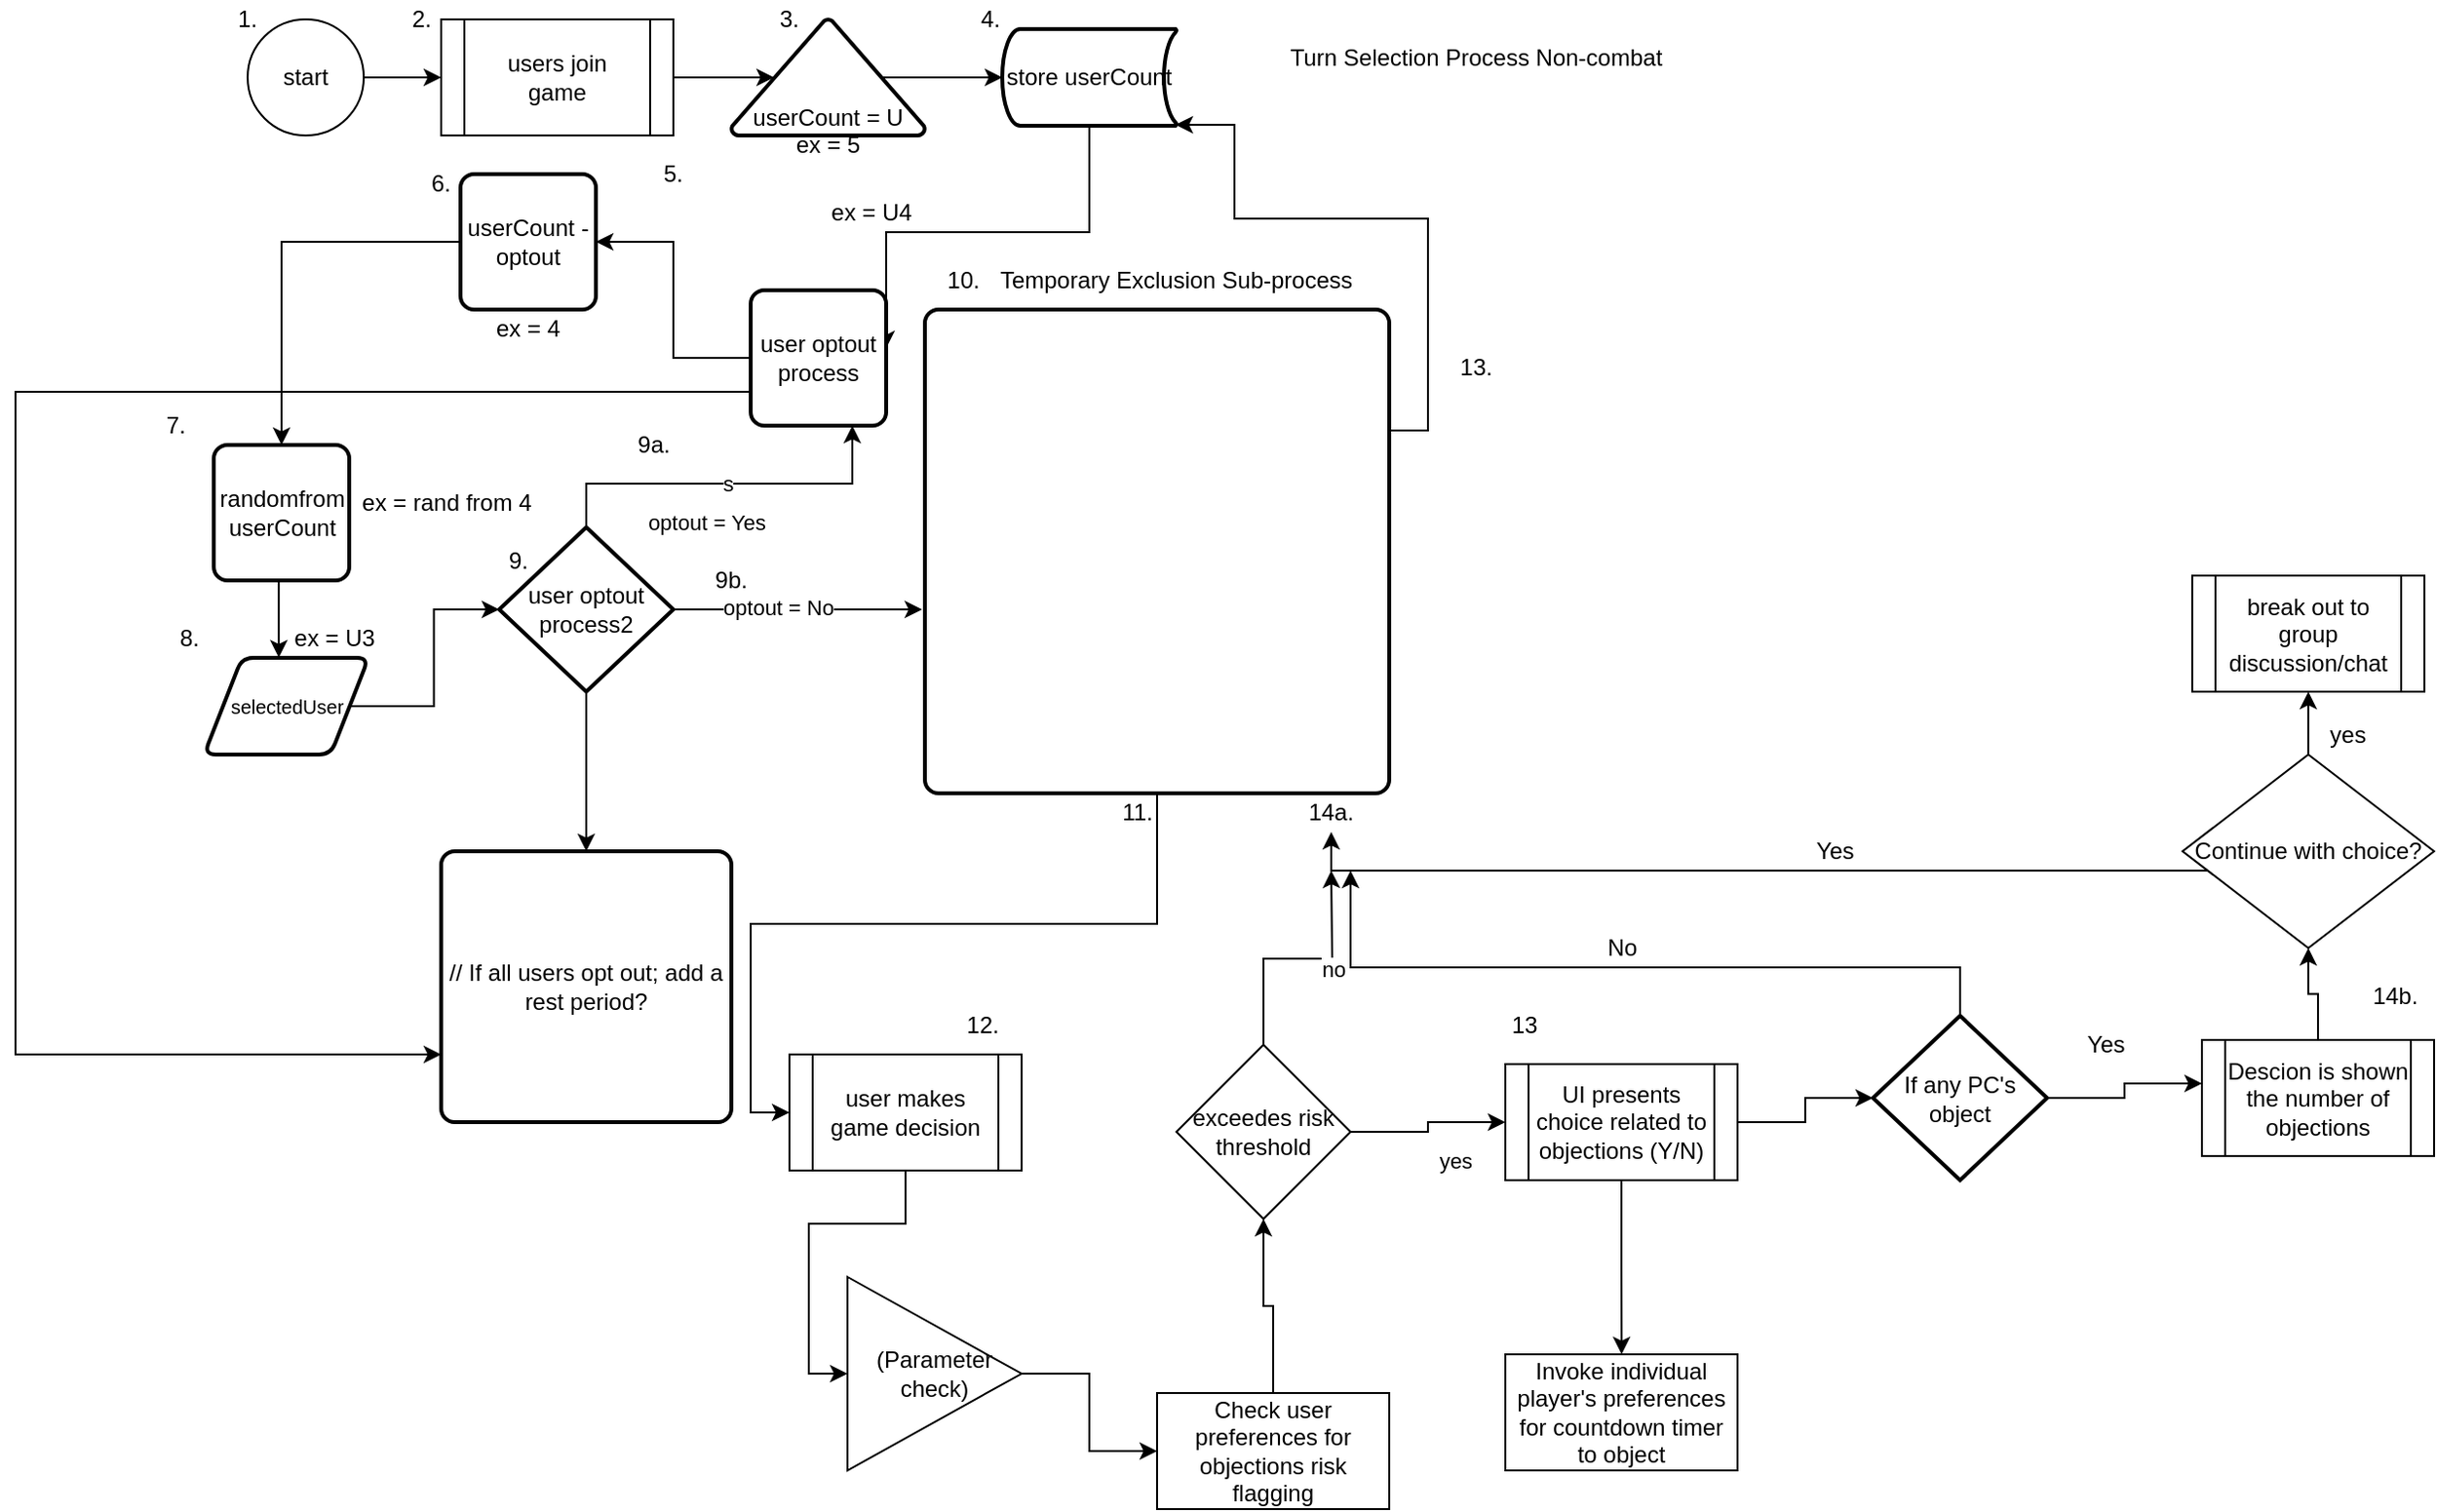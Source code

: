 <mxfile version="13.7.9" type="device"><diagram id="oWCx_M5No-wxquVbjRHU" name="Page-1"><mxGraphModel dx="2489" dy="822" grid="1" gridSize="10" guides="1" tooltips="1" connect="1" arrows="1" fold="1" page="1" pageScale="1" pageWidth="827" pageHeight="1169" math="0" shadow="0"><root><mxCell id="0"/><mxCell id="1" parent="0"/><mxCell id="B80tYZxgnYKz1QoP1Cwe-1" value="Turn Selection Process Non-combat" style="text;html=1;strokeColor=none;fillColor=none;align=center;verticalAlign=middle;whiteSpace=wrap;rounded=0;" parent="1" vertex="1"><mxGeometry x="510" y="20" width="270" height="20" as="geometry"/></mxCell><mxCell id="B80tYZxgnYKz1QoP1Cwe-8" style="edgeStyle=orthogonalEdgeStyle;rounded=0;orthogonalLoop=1;jettySize=auto;html=1;entryX=0;entryY=0.5;entryDx=0;entryDy=0;" parent="1" source="B80tYZxgnYKz1QoP1Cwe-3" target="B80tYZxgnYKz1QoP1Cwe-7" edge="1"><mxGeometry relative="1" as="geometry"/></mxCell><mxCell id="B80tYZxgnYKz1QoP1Cwe-3" value="start" style="ellipse;whiteSpace=wrap;html=1;aspect=fixed;" parent="1" vertex="1"><mxGeometry x="10" y="10" width="60" height="60" as="geometry"/></mxCell><mxCell id="B80tYZxgnYKz1QoP1Cwe-10" style="edgeStyle=orthogonalEdgeStyle;rounded=0;orthogonalLoop=1;jettySize=auto;html=1;exitX=0.78;exitY=0.5;exitDx=0;exitDy=0;exitPerimeter=0;entryX=0;entryY=0.5;entryDx=0;entryDy=0;entryPerimeter=0;" parent="1" source="B80tYZxgnYKz1QoP1Cwe-4" target="B80tYZxgnYKz1QoP1Cwe-5" edge="1"><mxGeometry relative="1" as="geometry"/></mxCell><mxCell id="B80tYZxgnYKz1QoP1Cwe-4" value="userCount = U" style="strokeWidth=2;html=1;shape=mxgraph.flowchart.extract_or_measurement;whiteSpace=wrap;verticalAlign=bottom;" parent="1" vertex="1"><mxGeometry x="260" y="10" width="100" height="60" as="geometry"/></mxCell><mxCell id="B80tYZxgnYKz1QoP1Cwe-24" style="edgeStyle=orthogonalEdgeStyle;rounded=0;orthogonalLoop=1;jettySize=auto;html=1;entryX=1;entryY=0.429;entryDx=0;entryDy=0;entryPerimeter=0;" parent="1" source="B80tYZxgnYKz1QoP1Cwe-5" target="B80tYZxgnYKz1QoP1Cwe-23" edge="1"><mxGeometry relative="1" as="geometry"><Array as="points"><mxPoint x="445" y="120"/></Array></mxGeometry></mxCell><mxCell id="B80tYZxgnYKz1QoP1Cwe-5" value="store userCount" style="strokeWidth=2;html=1;shape=mxgraph.flowchart.stored_data;whiteSpace=wrap;" parent="1" vertex="1"><mxGeometry x="400" y="15" width="90" height="50" as="geometry"/></mxCell><mxCell id="B80tYZxgnYKz1QoP1Cwe-9" style="edgeStyle=orthogonalEdgeStyle;rounded=0;orthogonalLoop=1;jettySize=auto;html=1;entryX=0.22;entryY=0.5;entryDx=0;entryDy=0;entryPerimeter=0;" parent="1" source="B80tYZxgnYKz1QoP1Cwe-7" target="B80tYZxgnYKz1QoP1Cwe-4" edge="1"><mxGeometry relative="1" as="geometry"><mxPoint x="250" y="40" as="targetPoint"/></mxGeometry></mxCell><mxCell id="B80tYZxgnYKz1QoP1Cwe-7" value="&lt;div&gt;users join &lt;br&gt;&lt;/div&gt;&lt;div&gt;game&lt;/div&gt;" style="shape=process;whiteSpace=wrap;html=1;backgroundOutline=1;" parent="1" vertex="1"><mxGeometry x="110" y="10" width="120" height="60" as="geometry"/></mxCell><mxCell id="B80tYZxgnYKz1QoP1Cwe-21" style="edgeStyle=orthogonalEdgeStyle;rounded=0;orthogonalLoop=1;jettySize=auto;html=1;entryX=0.454;entryY=-0.003;entryDx=0;entryDy=0;entryPerimeter=0;" parent="1" source="B80tYZxgnYKz1QoP1Cwe-11" target="B80tYZxgnYKz1QoP1Cwe-17" edge="1"><mxGeometry relative="1" as="geometry"><Array as="points"><mxPoint x="45" y="270"/><mxPoint x="44" y="270"/></Array></mxGeometry></mxCell><mxCell id="B80tYZxgnYKz1QoP1Cwe-11" value="randomfrom userCount" style="rounded=1;whiteSpace=wrap;html=1;absoluteArcSize=1;arcSize=14;strokeWidth=2;" parent="1" vertex="1"><mxGeometry x="-7.5" y="230" width="70" height="70" as="geometry"/></mxCell><mxCell id="bzGtWMYTgqq_oHbvVR3t-2" style="edgeStyle=orthogonalEdgeStyle;rounded=0;orthogonalLoop=1;jettySize=auto;html=1;entryX=0;entryY=0.5;entryDx=0;entryDy=0;" parent="1" source="B80tYZxgnYKz1QoP1Cwe-15" target="bzGtWMYTgqq_oHbvVR3t-1" edge="1"><mxGeometry relative="1" as="geometry"/></mxCell><mxCell id="UlQVZLmfVftrrOcNHDtC-3" style="edgeStyle=orthogonalEdgeStyle;rounded=0;orthogonalLoop=1;jettySize=auto;html=1;exitX=1;exitY=0.25;exitDx=0;exitDy=0;entryX=0.995;entryY=0.99;entryDx=0;entryDy=0;entryPerimeter=0;" parent="1" source="B80tYZxgnYKz1QoP1Cwe-15" target="B80tYZxgnYKz1QoP1Cwe-5" edge="1"><mxGeometry relative="1" as="geometry"><mxPoint x="670" y="70" as="targetPoint"/><Array as="points"><mxPoint x="620" y="223"/><mxPoint x="620" y="113"/><mxPoint x="520" y="113"/><mxPoint x="520" y="65"/></Array></mxGeometry></mxCell><mxCell id="B80tYZxgnYKz1QoP1Cwe-15" value="" style="rounded=1;whiteSpace=wrap;html=1;absoluteArcSize=1;arcSize=14;strokeWidth=2;" parent="1" vertex="1"><mxGeometry x="360" y="160" width="240" height="250" as="geometry"/></mxCell><mxCell id="B80tYZxgnYKz1QoP1Cwe-16" value="Temporary Exclusion Sub-process" style="text;html=1;strokeColor=none;fillColor=none;align=center;verticalAlign=middle;whiteSpace=wrap;rounded=0;" parent="1" vertex="1"><mxGeometry x="360" y="135" width="260" height="20" as="geometry"/></mxCell><mxCell id="B80tYZxgnYKz1QoP1Cwe-35" style="edgeStyle=orthogonalEdgeStyle;rounded=0;orthogonalLoop=1;jettySize=auto;html=1;exitX=1;exitY=0.5;exitDx=0;exitDy=0;entryX=0;entryY=0.5;entryDx=0;entryDy=0;entryPerimeter=0;" parent="1" source="B80tYZxgnYKz1QoP1Cwe-17" target="B80tYZxgnYKz1QoP1Cwe-34" edge="1"><mxGeometry relative="1" as="geometry"/></mxCell><mxCell id="B80tYZxgnYKz1QoP1Cwe-17" value="&lt;div style=&quot;font-size: 10px&quot;&gt;&lt;font style=&quot;font-size: 10px&quot;&gt;selectedUser&lt;/font&gt;&lt;/div&gt;" style="shape=parallelogram;html=1;strokeWidth=2;perimeter=parallelogramPerimeter;whiteSpace=wrap;rounded=1;arcSize=12;size=0.23;" parent="1" vertex="1"><mxGeometry x="-12.5" y="340" width="85" height="50" as="geometry"/></mxCell><mxCell id="B80tYZxgnYKz1QoP1Cwe-18" value="ex = U3" style="text;html=1;strokeColor=none;fillColor=none;align=center;verticalAlign=middle;whiteSpace=wrap;rounded=0;" parent="1" vertex="1"><mxGeometry x="30" y="320" width="50" height="20" as="geometry"/></mxCell><mxCell id="B80tYZxgnYKz1QoP1Cwe-19" value="ex = 5" style="text;html=1;strokeColor=none;fillColor=none;align=center;verticalAlign=middle;whiteSpace=wrap;rounded=0;" parent="1" vertex="1"><mxGeometry x="290" y="65" width="40" height="20" as="geometry"/></mxCell><mxCell id="B80tYZxgnYKz1QoP1Cwe-28" style="edgeStyle=orthogonalEdgeStyle;rounded=0;orthogonalLoop=1;jettySize=auto;html=1;entryX=1;entryY=0.5;entryDx=0;entryDy=0;" parent="1" source="B80tYZxgnYKz1QoP1Cwe-23" target="B80tYZxgnYKz1QoP1Cwe-27" edge="1"><mxGeometry relative="1" as="geometry"/></mxCell><mxCell id="UlQVZLmfVftrrOcNHDtC-11" style="edgeStyle=orthogonalEdgeStyle;rounded=0;orthogonalLoop=1;jettySize=auto;html=1;entryX=0;entryY=0.75;entryDx=0;entryDy=0;exitX=0;exitY=0.75;exitDx=0;exitDy=0;" parent="1" source="B80tYZxgnYKz1QoP1Cwe-23" target="UlQVZLmfVftrrOcNHDtC-8" edge="1"><mxGeometry relative="1" as="geometry"><mxPoint x="-110" y="550" as="targetPoint"/><mxPoint x="185" y="200" as="sourcePoint"/><Array as="points"><mxPoint x="-110" y="203"/><mxPoint x="-110" y="545"/></Array></mxGeometry></mxCell><mxCell id="B80tYZxgnYKz1QoP1Cwe-23" value="user optout process" style="rounded=1;whiteSpace=wrap;html=1;absoluteArcSize=1;arcSize=14;strokeWidth=2;" parent="1" vertex="1"><mxGeometry x="270" y="150" width="70" height="70" as="geometry"/></mxCell><mxCell id="B80tYZxgnYKz1QoP1Cwe-29" style="edgeStyle=orthogonalEdgeStyle;rounded=0;orthogonalLoop=1;jettySize=auto;html=1;entryX=0.5;entryY=0;entryDx=0;entryDy=0;" parent="1" source="B80tYZxgnYKz1QoP1Cwe-27" target="B80tYZxgnYKz1QoP1Cwe-11" edge="1"><mxGeometry relative="1" as="geometry"/></mxCell><mxCell id="B80tYZxgnYKz1QoP1Cwe-27" value="userCount - optout" style="rounded=1;whiteSpace=wrap;html=1;absoluteArcSize=1;arcSize=14;strokeWidth=2;" parent="1" vertex="1"><mxGeometry x="120" y="90" width="70" height="70" as="geometry"/></mxCell><mxCell id="B80tYZxgnYKz1QoP1Cwe-30" value="ex = U4" style="text;html=1;strokeColor=none;fillColor=none;align=center;verticalAlign=middle;whiteSpace=wrap;rounded=0;" parent="1" vertex="1"><mxGeometry x="310" y="100" width="45" height="20" as="geometry"/></mxCell><mxCell id="B80tYZxgnYKz1QoP1Cwe-31" value="&lt;div&gt;ex = 4&lt;/div&gt;" style="text;html=1;strokeColor=none;fillColor=none;align=center;verticalAlign=middle;whiteSpace=wrap;rounded=0;" parent="1" vertex="1"><mxGeometry x="135" y="160" width="40" height="20" as="geometry"/></mxCell><mxCell id="B80tYZxgnYKz1QoP1Cwe-32" value="ex = rand from 4" style="text;html=1;strokeColor=none;fillColor=none;align=center;verticalAlign=middle;whiteSpace=wrap;rounded=0;" parent="1" vertex="1"><mxGeometry x="62.5" y="250" width="100" height="20" as="geometry"/></mxCell><mxCell id="B80tYZxgnYKz1QoP1Cwe-36" value="s" style="edgeStyle=orthogonalEdgeStyle;rounded=0;orthogonalLoop=1;jettySize=auto;html=1;entryX=0.75;entryY=1;entryDx=0;entryDy=0;" parent="1" source="B80tYZxgnYKz1QoP1Cwe-34" target="B80tYZxgnYKz1QoP1Cwe-23" edge="1"><mxGeometry relative="1" as="geometry"><mxPoint x="340" y="250" as="targetPoint"/><Array as="points"><mxPoint x="185" y="250"/><mxPoint x="323" y="250"/></Array></mxGeometry></mxCell><mxCell id="B80tYZxgnYKz1QoP1Cwe-37" value="optout = Yes" style="edgeLabel;html=1;align=center;verticalAlign=middle;resizable=0;points=[];" parent="B80tYZxgnYKz1QoP1Cwe-36" vertex="1" connectable="0"><mxGeometry x="-0.183" relative="1" as="geometry"><mxPoint x="6.5" y="20" as="offset"/></mxGeometry></mxCell><mxCell id="B80tYZxgnYKz1QoP1Cwe-38" style="edgeStyle=orthogonalEdgeStyle;rounded=0;orthogonalLoop=1;jettySize=auto;html=1;entryX=-0.006;entryY=0.62;entryDx=0;entryDy=0;entryPerimeter=0;" parent="1" source="B80tYZxgnYKz1QoP1Cwe-34" target="B80tYZxgnYKz1QoP1Cwe-15" edge="1"><mxGeometry relative="1" as="geometry"/></mxCell><mxCell id="B80tYZxgnYKz1QoP1Cwe-39" value="optout = No" style="edgeLabel;html=1;align=center;verticalAlign=middle;resizable=0;points=[];" parent="B80tYZxgnYKz1QoP1Cwe-38" vertex="1" connectable="0"><mxGeometry x="-0.166" y="1" relative="1" as="geometry"><mxPoint as="offset"/></mxGeometry></mxCell><mxCell id="UlQVZLmfVftrrOcNHDtC-7" style="edgeStyle=orthogonalEdgeStyle;rounded=0;orthogonalLoop=1;jettySize=auto;html=1;exitX=0.5;exitY=1;exitDx=0;exitDy=0;exitPerimeter=0;entryX=0.5;entryY=0;entryDx=0;entryDy=0;" parent="1" source="B80tYZxgnYKz1QoP1Cwe-34" target="UlQVZLmfVftrrOcNHDtC-8" edge="1"><mxGeometry relative="1" as="geometry"><mxPoint x="185" y="420" as="targetPoint"/></mxGeometry></mxCell><mxCell id="B80tYZxgnYKz1QoP1Cwe-34" value="user optout process2" style="strokeWidth=2;html=1;shape=mxgraph.flowchart.decision;whiteSpace=wrap;" parent="1" vertex="1"><mxGeometry x="140" y="272.5" width="90" height="85" as="geometry"/></mxCell><mxCell id="bzGtWMYTgqq_oHbvVR3t-1" value="user makes game decision" style="shape=process;whiteSpace=wrap;html=1;backgroundOutline=1;" parent="1" vertex="1"><mxGeometry x="290" y="545" width="120" height="60" as="geometry"/></mxCell><mxCell id="bzGtWMYTgqq_oHbvVR3t-7" value="1." style="text;html=1;strokeColor=none;fillColor=none;align=center;verticalAlign=middle;whiteSpace=wrap;rounded=0;" parent="1" vertex="1"><mxGeometry x="-10" width="40" height="20" as="geometry"/></mxCell><mxCell id="bzGtWMYTgqq_oHbvVR3t-8" value="2." style="text;html=1;strokeColor=none;fillColor=none;align=center;verticalAlign=middle;whiteSpace=wrap;rounded=0;" parent="1" vertex="1"><mxGeometry x="80" width="40" height="20" as="geometry"/></mxCell><mxCell id="bzGtWMYTgqq_oHbvVR3t-9" value="3." style="text;html=1;strokeColor=none;fillColor=none;align=center;verticalAlign=middle;whiteSpace=wrap;rounded=0;" parent="1" vertex="1"><mxGeometry x="270" width="40" height="20" as="geometry"/></mxCell><mxCell id="bzGtWMYTgqq_oHbvVR3t-10" value="&lt;div&gt;4.&lt;/div&gt;" style="text;html=1;strokeColor=none;fillColor=none;align=center;verticalAlign=middle;whiteSpace=wrap;rounded=0;" parent="1" vertex="1"><mxGeometry x="374" width="40" height="20" as="geometry"/></mxCell><mxCell id="bzGtWMYTgqq_oHbvVR3t-11" value="5." style="text;html=1;strokeColor=none;fillColor=none;align=center;verticalAlign=middle;whiteSpace=wrap;rounded=0;" parent="1" vertex="1"><mxGeometry x="210" y="80" width="40" height="20" as="geometry"/></mxCell><mxCell id="bzGtWMYTgqq_oHbvVR3t-12" value="6." style="text;html=1;strokeColor=none;fillColor=none;align=center;verticalAlign=middle;whiteSpace=wrap;rounded=0;" parent="1" vertex="1"><mxGeometry x="90" y="85" width="40" height="20" as="geometry"/></mxCell><mxCell id="bzGtWMYTgqq_oHbvVR3t-13" value="7." style="text;html=1;strokeColor=none;fillColor=none;align=center;verticalAlign=middle;whiteSpace=wrap;rounded=0;" parent="1" vertex="1"><mxGeometry x="-47.5" y="210" width="40" height="20" as="geometry"/></mxCell><mxCell id="bzGtWMYTgqq_oHbvVR3t-14" value="8." style="text;html=1;strokeColor=none;fillColor=none;align=center;verticalAlign=middle;whiteSpace=wrap;rounded=0;" parent="1" vertex="1"><mxGeometry x="-40" y="320" width="40" height="20" as="geometry"/></mxCell><mxCell id="bzGtWMYTgqq_oHbvVR3t-15" value="9." style="text;html=1;strokeColor=none;fillColor=none;align=center;verticalAlign=middle;whiteSpace=wrap;rounded=0;" parent="1" vertex="1"><mxGeometry x="130" y="280" width="40" height="20" as="geometry"/></mxCell><mxCell id="bzGtWMYTgqq_oHbvVR3t-16" value="9a." style="text;html=1;strokeColor=none;fillColor=none;align=center;verticalAlign=middle;whiteSpace=wrap;rounded=0;" parent="1" vertex="1"><mxGeometry x="200" y="220" width="40" height="20" as="geometry"/></mxCell><mxCell id="bzGtWMYTgqq_oHbvVR3t-17" value="9b." style="text;html=1;strokeColor=none;fillColor=none;align=center;verticalAlign=middle;whiteSpace=wrap;rounded=0;" parent="1" vertex="1"><mxGeometry x="240" y="290" width="40" height="20" as="geometry"/></mxCell><mxCell id="bzGtWMYTgqq_oHbvVR3t-18" value="10." style="text;html=1;strokeColor=none;fillColor=none;align=center;verticalAlign=middle;whiteSpace=wrap;rounded=0;" parent="1" vertex="1"><mxGeometry x="360" y="135" width="40" height="20" as="geometry"/></mxCell><mxCell id="bzGtWMYTgqq_oHbvVR3t-19" value="13." style="text;html=1;strokeColor=none;fillColor=none;align=center;verticalAlign=middle;whiteSpace=wrap;rounded=0;" parent="1" vertex="1"><mxGeometry x="625" y="180" width="40" height="20" as="geometry"/></mxCell><mxCell id="bzGtWMYTgqq_oHbvVR3t-20" value="14a." style="text;html=1;strokeColor=none;fillColor=none;align=center;verticalAlign=middle;whiteSpace=wrap;rounded=0;" parent="1" vertex="1"><mxGeometry x="550" y="410" width="40" height="20" as="geometry"/></mxCell><mxCell id="bzGtWMYTgqq_oHbvVR3t-21" value="11." style="text;html=1;strokeColor=none;fillColor=none;align=center;verticalAlign=middle;whiteSpace=wrap;rounded=0;" parent="1" vertex="1"><mxGeometry x="450" y="410" width="40" height="20" as="geometry"/></mxCell><mxCell id="UlQVZLmfVftrrOcNHDtC-8" value="// If all users opt out; add a rest period?" style="rounded=1;whiteSpace=wrap;html=1;absoluteArcSize=1;arcSize=14;strokeWidth=2;" parent="1" vertex="1"><mxGeometry x="110" y="440" width="150" height="140" as="geometry"/></mxCell><mxCell id="UlQVZLmfVftrrOcNHDtC-24" style="edgeStyle=orthogonalEdgeStyle;rounded=0;orthogonalLoop=1;jettySize=auto;html=1;entryX=0;entryY=0.5;entryDx=0;entryDy=0;entryPerimeter=0;" parent="1" source="UlQVZLmfVftrrOcNHDtC-15" target="UlQVZLmfVftrrOcNHDtC-17" edge="1"><mxGeometry relative="1" as="geometry"/></mxCell><mxCell id="VPiIIbOqNxlEJTwEq-nO-1" style="edgeStyle=orthogonalEdgeStyle;rounded=0;orthogonalLoop=1;jettySize=auto;html=1;exitX=0.5;exitY=1;exitDx=0;exitDy=0;" edge="1" parent="1" source="UlQVZLmfVftrrOcNHDtC-15"><mxGeometry relative="1" as="geometry"><mxPoint x="720.103" y="700" as="targetPoint"/></mxGeometry></mxCell><mxCell id="UlQVZLmfVftrrOcNHDtC-15" value="UI presents choice related to objections (Y/N)" style="shape=process;whiteSpace=wrap;html=1;backgroundOutline=1;" parent="1" vertex="1"><mxGeometry x="660" y="550" width="120" height="60" as="geometry"/></mxCell><mxCell id="VPiIIbOqNxlEJTwEq-nO-19" style="edgeStyle=orthogonalEdgeStyle;rounded=0;orthogonalLoop=1;jettySize=auto;html=1;exitX=1;exitY=0.5;exitDx=0;exitDy=0;exitPerimeter=0;entryX=0;entryY=0.375;entryDx=0;entryDy=0;entryPerimeter=0;" edge="1" parent="1" source="UlQVZLmfVftrrOcNHDtC-17" target="VPiIIbOqNxlEJTwEq-nO-15"><mxGeometry relative="1" as="geometry"/></mxCell><mxCell id="VPiIIbOqNxlEJTwEq-nO-22" style="edgeStyle=orthogonalEdgeStyle;rounded=0;orthogonalLoop=1;jettySize=auto;html=1;" edge="1" parent="1" source="UlQVZLmfVftrrOcNHDtC-17"><mxGeometry relative="1" as="geometry"><mxPoint x="580" y="450.0" as="targetPoint"/><Array as="points"><mxPoint x="895" y="500"/><mxPoint x="580" y="500"/></Array></mxGeometry></mxCell><mxCell id="UlQVZLmfVftrrOcNHDtC-17" value="&lt;span&gt;If any PC's object&lt;/span&gt;" style="strokeWidth=2;html=1;shape=mxgraph.flowchart.decision;whiteSpace=wrap;" parent="1" vertex="1"><mxGeometry x="850" y="525" width="90" height="85" as="geometry"/></mxCell><mxCell id="UlQVZLmfVftrrOcNHDtC-23" value="break out to group discussion/chat" style="shape=process;whiteSpace=wrap;html=1;backgroundOutline=1;" parent="1" vertex="1"><mxGeometry x="1015" y="297.5" width="120" height="60" as="geometry"/></mxCell><mxCell id="UlQVZLmfVftrrOcNHDtC-25" value="12." style="text;html=1;strokeColor=none;fillColor=none;align=center;verticalAlign=middle;whiteSpace=wrap;rounded=0;" parent="1" vertex="1"><mxGeometry x="370" y="520" width="40" height="20" as="geometry"/></mxCell><mxCell id="UlQVZLmfVftrrOcNHDtC-26" value="13" style="text;html=1;strokeColor=none;fillColor=none;align=center;verticalAlign=middle;whiteSpace=wrap;rounded=0;" parent="1" vertex="1"><mxGeometry x="650" y="520" width="40" height="20" as="geometry"/></mxCell><mxCell id="UlQVZLmfVftrrOcNHDtC-28" value="14b." style="text;html=1;strokeColor=none;fillColor=none;align=center;verticalAlign=middle;whiteSpace=wrap;rounded=0;" parent="1" vertex="1"><mxGeometry x="1100" y="505" width="40" height="20" as="geometry"/></mxCell><mxCell id="VPiIIbOqNxlEJTwEq-nO-2" value="Invoke individual player's preferences for countdown timer&lt;br&gt;to object" style="rounded=0;whiteSpace=wrap;html=1;" vertex="1" parent="1"><mxGeometry x="660" y="700" width="120" height="60" as="geometry"/></mxCell><mxCell id="VPiIIbOqNxlEJTwEq-nO-6" style="edgeStyle=orthogonalEdgeStyle;rounded=0;orthogonalLoop=1;jettySize=auto;html=1;entryX=0;entryY=0.5;entryDx=0;entryDy=0;" edge="1" parent="1" source="VPiIIbOqNxlEJTwEq-nO-4" target="VPiIIbOqNxlEJTwEq-nO-8"><mxGeometry relative="1" as="geometry"><mxPoint x="540" y="700" as="targetPoint"/></mxGeometry></mxCell><mxCell id="VPiIIbOqNxlEJTwEq-nO-4" value="(Parameter check)" style="triangle;whiteSpace=wrap;html=1;rotation=0;" vertex="1" parent="1"><mxGeometry x="320" y="660" width="90" height="100" as="geometry"/></mxCell><mxCell id="VPiIIbOqNxlEJTwEq-nO-5" style="edgeStyle=orthogonalEdgeStyle;rounded=0;orthogonalLoop=1;jettySize=auto;html=1;entryX=0;entryY=0.5;entryDx=0;entryDy=0;" edge="1" parent="1" source="bzGtWMYTgqq_oHbvVR3t-1" target="VPiIIbOqNxlEJTwEq-nO-4"><mxGeometry relative="1" as="geometry"><mxPoint x="660" y="580" as="targetPoint"/><mxPoint x="440" y="580" as="sourcePoint"/></mxGeometry></mxCell><mxCell id="VPiIIbOqNxlEJTwEq-nO-10" style="edgeStyle=orthogonalEdgeStyle;rounded=0;orthogonalLoop=1;jettySize=auto;html=1;entryX=0.5;entryY=1;entryDx=0;entryDy=0;" edge="1" parent="1" source="VPiIIbOqNxlEJTwEq-nO-8" target="VPiIIbOqNxlEJTwEq-nO-9"><mxGeometry relative="1" as="geometry"/></mxCell><mxCell id="VPiIIbOqNxlEJTwEq-nO-8" value="Check user preferences for objections risk flagging" style="rounded=0;whiteSpace=wrap;html=1;" vertex="1" parent="1"><mxGeometry x="480" y="720" width="120" height="60" as="geometry"/></mxCell><mxCell id="VPiIIbOqNxlEJTwEq-nO-11" style="edgeStyle=orthogonalEdgeStyle;rounded=0;orthogonalLoop=1;jettySize=auto;html=1;entryX=0;entryY=0.5;entryDx=0;entryDy=0;" edge="1" parent="1" source="VPiIIbOqNxlEJTwEq-nO-9" target="UlQVZLmfVftrrOcNHDtC-15"><mxGeometry relative="1" as="geometry"><mxPoint x="640" y="590" as="targetPoint"/></mxGeometry></mxCell><mxCell id="VPiIIbOqNxlEJTwEq-nO-12" value="yes" style="edgeLabel;html=1;align=center;verticalAlign=middle;resizable=0;points=[];" vertex="1" connectable="0" parent="VPiIIbOqNxlEJTwEq-nO-11"><mxGeometry x="0.274" y="-3" relative="1" as="geometry"><mxPoint x="5.2" y="16.97" as="offset"/></mxGeometry></mxCell><mxCell id="VPiIIbOqNxlEJTwEq-nO-13" style="edgeStyle=orthogonalEdgeStyle;rounded=0;orthogonalLoop=1;jettySize=auto;html=1;" edge="1" parent="1" source="VPiIIbOqNxlEJTwEq-nO-9"><mxGeometry relative="1" as="geometry"><mxPoint x="570" y="450" as="targetPoint"/></mxGeometry></mxCell><mxCell id="VPiIIbOqNxlEJTwEq-nO-14" value="no" style="edgeLabel;html=1;align=center;verticalAlign=middle;resizable=0;points=[];" vertex="1" connectable="0" parent="VPiIIbOqNxlEJTwEq-nO-13"><mxGeometry x="0.39" relative="1" as="geometry"><mxPoint x="-0.03" y="12.72" as="offset"/></mxGeometry></mxCell><mxCell id="VPiIIbOqNxlEJTwEq-nO-9" value="exceedes risk threshold" style="rhombus;whiteSpace=wrap;html=1;" vertex="1" parent="1"><mxGeometry x="490" y="540" width="90" height="90" as="geometry"/></mxCell><mxCell id="VPiIIbOqNxlEJTwEq-nO-24" style="edgeStyle=orthogonalEdgeStyle;rounded=0;orthogonalLoop=1;jettySize=auto;html=1;entryX=0.5;entryY=1;entryDx=0;entryDy=0;" edge="1" parent="1" source="VPiIIbOqNxlEJTwEq-nO-15" target="VPiIIbOqNxlEJTwEq-nO-16"><mxGeometry relative="1" as="geometry"/></mxCell><mxCell id="VPiIIbOqNxlEJTwEq-nO-15" value="Descion is shown the number of objections" style="shape=process;whiteSpace=wrap;html=1;backgroundOutline=1;" vertex="1" parent="1"><mxGeometry x="1020" y="537.5" width="120" height="60" as="geometry"/></mxCell><mxCell id="VPiIIbOqNxlEJTwEq-nO-17" style="edgeStyle=orthogonalEdgeStyle;rounded=0;orthogonalLoop=1;jettySize=auto;html=1;entryX=0.5;entryY=1;entryDx=0;entryDy=0;" edge="1" parent="1" source="VPiIIbOqNxlEJTwEq-nO-16" target="bzGtWMYTgqq_oHbvVR3t-20"><mxGeometry relative="1" as="geometry"><Array as="points"><mxPoint x="570" y="450"/></Array></mxGeometry></mxCell><mxCell id="VPiIIbOqNxlEJTwEq-nO-25" style="edgeStyle=orthogonalEdgeStyle;rounded=0;orthogonalLoop=1;jettySize=auto;html=1;entryX=0.5;entryY=1;entryDx=0;entryDy=0;" edge="1" parent="1" source="VPiIIbOqNxlEJTwEq-nO-16" target="UlQVZLmfVftrrOcNHDtC-23"><mxGeometry relative="1" as="geometry"/></mxCell><mxCell id="VPiIIbOqNxlEJTwEq-nO-16" value="Continue with choice?" style="rhombus;whiteSpace=wrap;html=1;" vertex="1" parent="1"><mxGeometry x="1010" y="390" width="130" height="100" as="geometry"/></mxCell><mxCell id="VPiIIbOqNxlEJTwEq-nO-18" value="Yes" style="text;html=1;align=center;verticalAlign=middle;resizable=0;points=[];autosize=1;" vertex="1" parent="1"><mxGeometry x="810" y="430" width="40" height="20" as="geometry"/></mxCell><mxCell id="VPiIIbOqNxlEJTwEq-nO-20" value="Yes" style="text;html=1;align=center;verticalAlign=middle;resizable=0;points=[];autosize=1;" vertex="1" parent="1"><mxGeometry x="950" y="530" width="40" height="20" as="geometry"/></mxCell><mxCell id="VPiIIbOqNxlEJTwEq-nO-23" value="No" style="text;html=1;align=center;verticalAlign=middle;resizable=0;points=[];autosize=1;" vertex="1" parent="1"><mxGeometry x="705" y="480" width="30" height="20" as="geometry"/></mxCell><mxCell id="VPiIIbOqNxlEJTwEq-nO-26" value="yes" style="text;html=1;align=center;verticalAlign=middle;resizable=0;points=[];autosize=1;" vertex="1" parent="1"><mxGeometry x="1080" y="370" width="30" height="20" as="geometry"/></mxCell></root></mxGraphModel></diagram></mxfile>